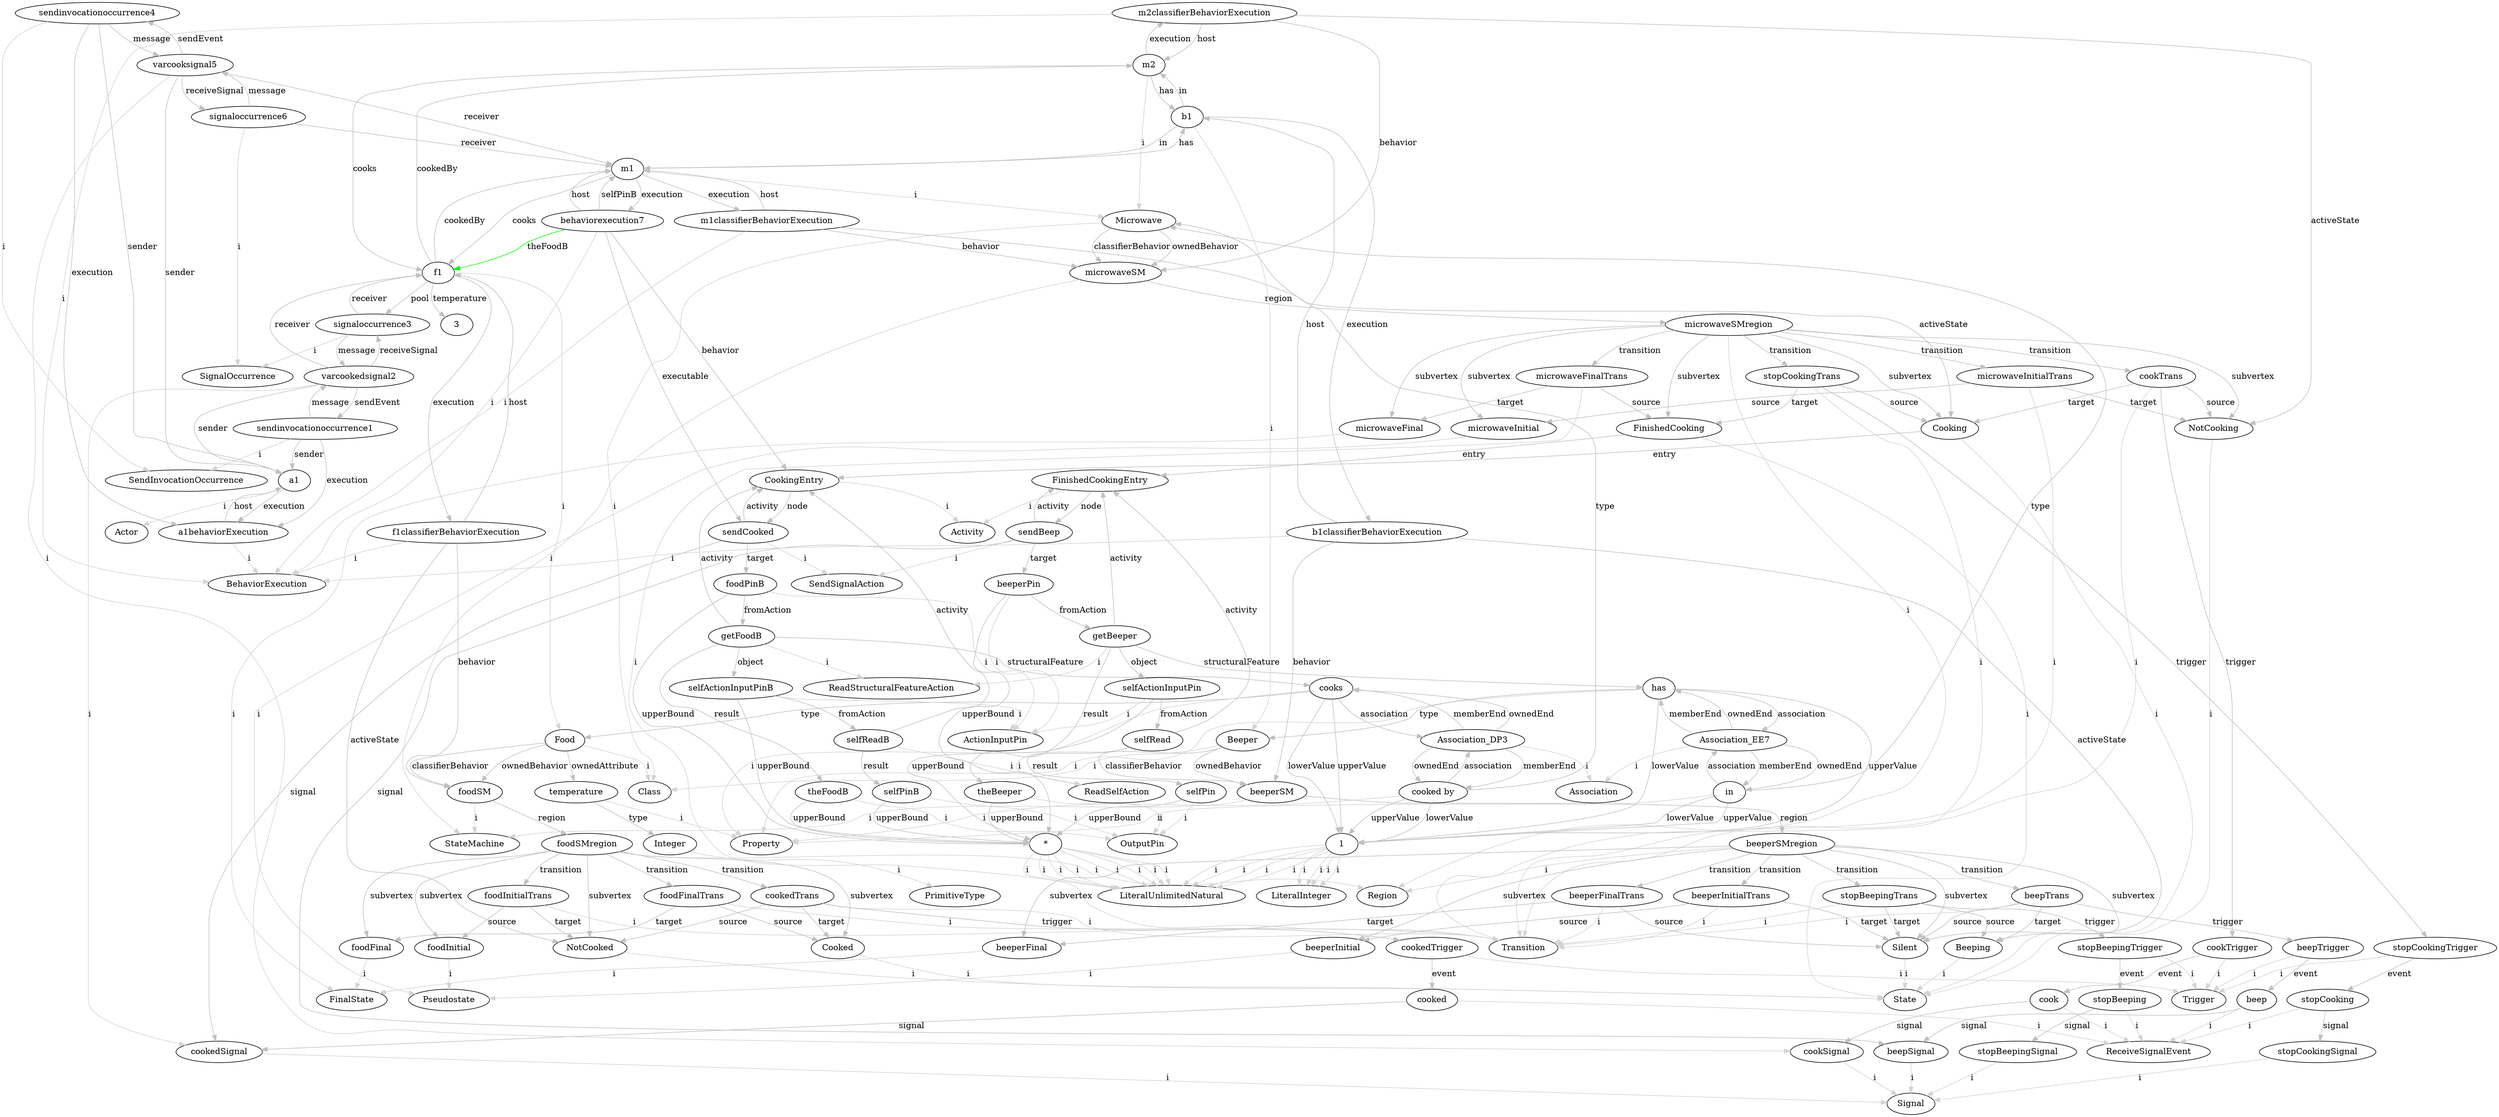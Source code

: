 digraph umlMetamodel {
	"Food" -> "Class" [label="i", color="lightgrey"]
	"Food" -> "foodSM" [label="classifierBehavior", color="grey"]
	"Food" -> "temperature" [label="ownedAttribute", color="grey"]
	"temperature" -> "Property" [label="i", color="lightgrey"]
	"temperature" -> "Integer" [label="type", color="grey"]
	"Integer" -> "PrimitiveType" [label="i", color="lightgrey"]
	"Food" -> "foodSM" [label="ownedBehavior", color="grey"]
	"foodSM" -> "StateMachine" [label="i", color="lightgrey"]
	"foodSM" -> "foodSMregion" [label="region", color="grey"]
	"foodSMregion" -> "Region" [label="i", color="lightgrey"]
	"foodSMregion" -> "foodInitial" [label="subvertex", color="grey"]
	"foodInitial" -> "Pseudostate" [label="i", color="lightgrey"]
	"foodSMregion" -> "foodFinal" [label="subvertex", color="grey"]
	"foodFinal" -> "FinalState" [label="i", color="lightgrey"]
	"foodSMregion" -> "NotCooked" [label="subvertex", color="grey"]
	"NotCooked" -> "State" [label="i", color="lightgrey"]
	"foodSMregion" -> "Cooked" [label="subvertex", color="grey"]
	"Cooked" -> "State" [label="i", color="lightgrey"]
	"foodSMregion" -> "foodInitialTrans" [label="transition", color="grey"]
	"foodInitialTrans" -> "Transition" [label="i", color="lightgrey"]
	"foodInitialTrans" -> "NotCooked" [label="target", color="grey"]
	"foodInitialTrans" -> "foodInitial" [label="source", color="grey"]
	"foodSMregion" -> "foodFinalTrans" [label="transition", color="grey"]
	"foodFinalTrans" -> "Transition" [label="i", color="lightgrey"]
	"foodFinalTrans" -> "foodFinal" [label="target", color="grey"]
	"foodFinalTrans" -> "Cooked" [label="source", color="grey"]
	"foodSMregion" -> "cookedTrans" [label="transition", color="grey"]
	"cookedTrans" -> "Transition" [label="i", color="lightgrey"]
	"cookedTrans" -> "Cooked" [label="target", color="grey"]
	"cookedTrans" -> "NotCooked" [label="source", color="grey"]
	"cookedTrans" -> "cookedTrigger" [label="trigger", color="grey"]
	"cookedTrigger" -> "Trigger" [label="i", color="lightgrey"]
	"cookedTrigger" -> "cooked" [label="event", color="grey"]
	"Microwave" -> "Class" [label="i", color="lightgrey"]
	"Microwave" -> "microwaveSM" [label="classifierBehavior", color="grey"]
	"Microwave" -> "microwaveSM" [label="ownedBehavior", color="grey"]
	"microwaveSM" -> "StateMachine" [label="i", color="lightgrey"]
	"microwaveSM" -> "microwaveSMregion" [label="region", color="grey"]
	"microwaveSMregion" -> "Region" [label="i", color="lightgrey"]
	"microwaveSMregion" -> "microwaveInitial" [label="subvertex", color="grey"]
	"microwaveInitial" -> "Pseudostate" [label="i", color="lightgrey"]
	"microwaveSMregion" -> "microwaveFinal" [label="subvertex", color="grey"]
	"microwaveFinal" -> "FinalState" [label="i", color="lightgrey"]
	"microwaveSMregion" -> "NotCooking" [label="subvertex", color="grey"]
	"NotCooking" -> "State" [label="i", color="lightgrey"]
	"microwaveSMregion" -> "Cooking" [label="subvertex", color="grey"]
	"Cooking" -> "State" [label="i", color="lightgrey"]
	"Cooking" -> "CookingEntry" [label="entry", color="grey"]
	"CookingEntry" -> "Activity" [label="i", color="lightgrey"]
	"CookingEntry" -> "sendCooked" [label="node", color="grey"]
	"sendCooked" -> "CookingEntry" [label="activity", color="grey"]
	"sendCooked" -> "SendSignalAction" [label="i", color="lightgrey"]
	"sendCooked" -> "cookedSignal" [label="signal", color="grey"]
	"sendCooked" -> "foodPinB" [label="target", color="grey"]
	"foodPinB" -> "ActionInputPin" [label="i", color="lightgrey"]
	"foodPinB" -> "*" [label="upperBound", color="grey"]
	"*" -> "LiteralUnlimitedNatural" [label="i", color="lightgrey"]
	"foodPinB" -> "getFoodB" [label="fromAction", color="grey"]
	"getFoodB" -> "CookingEntry" [label="activity", color="grey"]
	"getFoodB" -> "ReadStructuralFeatureAction" [label="i", color="lightgrey"]
	"getFoodB" -> "cooks" [label="structuralFeature", color="grey"]
	"getFoodB" -> "selfActionInputPinB" [label="object", color="grey"]
	"selfActionInputPinB" -> "ActionInputPin" [label="i", color="lightgrey"]
	"selfActionInputPinB" -> "*" [label="upperBound", color="grey"]
	"*" -> "LiteralUnlimitedNatural" [label="i", color="lightgrey"]
	"selfActionInputPinB" -> "selfReadB" [label="fromAction", color="grey"]
	"selfReadB" -> "CookingEntry" [label="activity", color="grey"]
	"selfReadB" -> "ReadSelfAction" [label="i", color="lightgrey"]
	"selfReadB" -> "selfPinB" [label="result", color="grey"]
	"selfPinB" -> "OutputPin" [label="i", color="lightgrey"]
	"selfPinB" -> "*" [label="upperBound", color="grey"]
	"*" -> "LiteralUnlimitedNatural" [label="i", color="lightgrey"]
	"getFoodB" -> "theFoodB" [label="result", color="grey"]
	"theFoodB" -> "OutputPin" [label="i", color="lightgrey"]
	"theFoodB" -> "*" [label="upperBound", color="grey"]
	"*" -> "LiteralUnlimitedNatural" [label="i", color="lightgrey"]
	"microwaveSMregion" -> "FinishedCooking" [label="subvertex", color="grey"]
	"FinishedCooking" -> "State" [label="i", color="lightgrey"]
	"FinishedCooking" -> "FinishedCookingEntry" [label="entry", color="grey"]
	"FinishedCookingEntry" -> "Activity" [label="i", color="lightgrey"]
	"FinishedCookingEntry" -> "sendBeep" [label="node", color="grey"]
	"sendBeep" -> "FinishedCookingEntry" [label="activity", color="grey"]
	"sendBeep" -> "SendSignalAction" [label="i", color="lightgrey"]
	"sendBeep" -> "beepSignal" [label="signal", color="grey"]
	"sendBeep" -> "beeperPin" [label="target", color="grey"]
	"beeperPin" -> "ActionInputPin" [label="i", color="lightgrey"]
	"beeperPin" -> "*" [label="upperBound", color="grey"]
	"*" -> "LiteralUnlimitedNatural" [label="i", color="lightgrey"]
	"beeperPin" -> "getBeeper" [label="fromAction", color="grey"]
	"getBeeper" -> "FinishedCookingEntry" [label="activity", color="grey"]
	"getBeeper" -> "ReadStructuralFeatureAction" [label="i", color="lightgrey"]
	"getBeeper" -> "has" [label="structuralFeature", color="grey"]
	"getBeeper" -> "selfActionInputPin" [label="object", color="grey"]
	"selfActionInputPin" -> "ActionInputPin" [label="i", color="lightgrey"]
	"selfActionInputPin" -> "*" [label="upperBound", color="grey"]
	"*" -> "LiteralUnlimitedNatural" [label="i", color="lightgrey"]
	"selfActionInputPin" -> "selfRead" [label="fromAction", color="grey"]
	"selfRead" -> "FinishedCookingEntry" [label="activity", color="grey"]
	"selfRead" -> "ReadSelfAction" [label="i", color="lightgrey"]
	"selfRead" -> "selfPin" [label="result", color="grey"]
	"selfPin" -> "OutputPin" [label="i", color="lightgrey"]
	"selfPin" -> "*" [label="upperBound", color="grey"]
	"*" -> "LiteralUnlimitedNatural" [label="i", color="lightgrey"]
	"getBeeper" -> "theBeeper" [label="result", color="grey"]
	"theBeeper" -> "OutputPin" [label="i", color="lightgrey"]
	"theBeeper" -> "*" [label="upperBound", color="grey"]
	"*" -> "LiteralUnlimitedNatural" [label="i", color="lightgrey"]
	"microwaveSMregion" -> "microwaveInitialTrans" [label="transition", color="grey"]
	"microwaveInitialTrans" -> "Transition" [label="i", color="lightgrey"]
	"microwaveInitialTrans" -> "NotCooking" [label="target", color="grey"]
	"microwaveInitialTrans" -> "microwaveInitial" [label="source", color="grey"]
	"microwaveSMregion" -> "microwaveFinalTrans" [label="transition", color="grey"]
	"microwaveFinalTrans" -> "Transition" [label="i", color="lightgrey"]
	"microwaveFinalTrans" -> "microwaveFinal" [label="target", color="grey"]
	"microwaveFinalTrans" -> "FinishedCooking" [label="source", color="grey"]
	"microwaveSMregion" -> "cookTrans" [label="transition", color="grey"]
	"cookTrans" -> "Transition" [label="i", color="lightgrey"]
	"cookTrans" -> "Cooking" [label="target", color="grey"]
	"cookTrans" -> "NotCooking" [label="source", color="grey"]
	"cookTrans" -> "cookTrigger" [label="trigger", color="grey"]
	"cookTrigger" -> "Trigger" [label="i", color="lightgrey"]
	"cookTrigger" -> "cook" [label="event", color="grey"]
	"microwaveSMregion" -> "stopCookingTrans" [label="transition", color="grey"]
	"stopCookingTrans" -> "Transition" [label="i", color="lightgrey"]
	"stopCookingTrans" -> "FinishedCooking" [label="target", color="grey"]
	"stopCookingTrans" -> "Cooking" [label="source", color="grey"]
	"stopCookingTrans" -> "stopCookingTrigger" [label="trigger", color="grey"]
	"stopCookingTrigger" -> "Trigger" [label="i", color="lightgrey"]
	"stopCookingTrigger" -> "stopCooking" [label="event", color="grey"]
	"Beeper" -> "Class" [label="i", color="lightgrey"]
	"Beeper" -> "beeperSM" [label="classifierBehavior", color="grey"]
	"Beeper" -> "beeperSM" [label="ownedBehavior", color="grey"]
	"beeperSM" -> "StateMachine" [label="i", color="lightgrey"]
	"beeperSM" -> "beeperSMregion" [label="region", color="grey"]
	"beeperSMregion" -> "Region" [label="i", color="lightgrey"]
	"beeperSMregion" -> "beeperInitial" [label="subvertex", color="grey"]
	"beeperInitial" -> "Pseudostate" [label="i", color="lightgrey"]
	"beeperSMregion" -> "beeperFinal" [label="subvertex", color="grey"]
	"beeperFinal" -> "FinalState" [label="i", color="lightgrey"]
	"beeperSMregion" -> "Silent" [label="subvertex", color="grey"]
	"Silent" -> "State" [label="i", color="lightgrey"]
	"beeperSMregion" -> "Beeping" [label="subvertex", color="grey"]
	"Beeping" -> "State" [label="i", color="lightgrey"]
	"beeperSMregion" -> "beeperInitialTrans" [label="transition", color="grey"]
	"beeperInitialTrans" -> "Transition" [label="i", color="lightgrey"]
	"beeperInitialTrans" -> "Silent" [label="target", color="grey"]
	"beeperInitialTrans" -> "beeperInitial" [label="source", color="grey"]
	"beeperSMregion" -> "beeperFinalTrans" [label="transition", color="grey"]
	"beeperFinalTrans" -> "Transition" [label="i", color="lightgrey"]
	"beeperFinalTrans" -> "beeperFinal" [label="target", color="grey"]
	"beeperFinalTrans" -> "Silent" [label="source", color="grey"]
	"beeperSMregion" -> "beepTrans" [label="transition", color="grey"]
	"beepTrans" -> "Transition" [label="i", color="lightgrey"]
	"beepTrans" -> "Beeping" [label="target", color="grey"]
	"beepTrans" -> "Silent" [label="source", color="grey"]
	"beepTrans" -> "beepTrigger" [label="trigger", color="grey"]
	"beepTrigger" -> "Trigger" [label="i", color="lightgrey"]
	"beepTrigger" -> "beep" [label="event", color="grey"]
	"beeperSMregion" -> "stopBeepingTrans" [label="transition", color="grey"]
	"stopBeepingTrans" -> "Transition" [label="i", color="lightgrey"]
	"stopBeepingTrans" -> "Silent" [label="target", color="grey"]
	"stopBeepingTrans" -> "Beeping" [label="source", color="grey"]
	"stopBeepingTrans" -> "stopBeepingTrigger" [label="trigger", color="grey"]
	"stopBeepingTrigger" -> "Trigger" [label="i", color="lightgrey"]
	"stopBeepingTrigger" -> "stopBeeping" [label="event", color="grey"]
	"cooked" -> "ReceiveSignalEvent" [label="i", color="lightgrey"]
	"cooked" -> "cookedSignal" [label="signal", color="grey"]
	"cookedSignal" -> "Signal" [label="i", color="lightgrey"]
	"stopCooking" -> "ReceiveSignalEvent" [label="i", color="lightgrey"]
	"stopCooking" -> "stopCookingSignal" [label="signal", color="grey"]
	"stopCookingSignal" -> "Signal" [label="i", color="lightgrey"]
	"cook" -> "ReceiveSignalEvent" [label="i", color="lightgrey"]
	"cook" -> "cookSignal" [label="signal", color="grey"]
	"cookSignal" -> "Signal" [label="i", color="lightgrey"]
	"stopBeeping" -> "ReceiveSignalEvent" [label="i", color="lightgrey"]
	"stopBeeping" -> "stopBeepingSignal" [label="signal", color="grey"]
	"stopBeepingSignal" -> "Signal" [label="i", color="lightgrey"]
	"beep" -> "ReceiveSignalEvent" [label="i", color="lightgrey"]
	"beep" -> "beepSignal" [label="signal", color="grey"]
	"beepSignal" -> "Signal" [label="i", color="lightgrey"]
	"Association_DP3" -> "Association" [label="i", color="lightgrey"]
	"Association_DP3" -> "cooks" [label="memberEnd", color="grey"]
	"Association_DP3" -> "cooked by" [label="memberEnd", color="grey"]
	"Association_DP3" -> "cooks" [label="ownedEnd", color="grey"]
	"cooks" -> "Property" [label="i", color="lightgrey"]
	"cooks" -> "Food" [label="type", color="grey"]
	"cooks" -> "Association_DP3" [label="association", color="grey"]
	"cooks" -> "1" [label="upperValue", color="grey"]
	"1" -> "LiteralUnlimitedNatural" [label="i", color="lightgrey"]
	"cooks" -> "1" [label="lowerValue", color="grey"]
	"1" -> "LiteralInteger" [label="i", color="lightgrey"]
	"Association_DP3" -> "cooked by" [label="ownedEnd", color="grey"]
	"cooked by" -> "Property" [label="i", color="lightgrey"]
	"cooked by" -> "Microwave" [label="type", color="grey"]
	"cooked by" -> "Association_DP3" [label="association", color="grey"]
	"cooked by" -> "1" [label="upperValue", color="grey"]
	"1" -> "LiteralUnlimitedNatural" [label="i", color="lightgrey"]
	"cooked by" -> "1" [label="lowerValue", color="grey"]
	"1" -> "LiteralInteger" [label="i", color="lightgrey"]
	"Association_EE7" -> "Association" [label="i", color="lightgrey"]
	"Association_EE7" -> "has" [label="memberEnd", color="grey"]
	"Association_EE7" -> "in" [label="memberEnd", color="grey"]
	"Association_EE7" -> "has" [label="ownedEnd", color="grey"]
	"has" -> "Property" [label="i", color="lightgrey"]
	"has" -> "Beeper" [label="type", color="grey"]
	"has" -> "Association_EE7" [label="association", color="grey"]
	"has" -> "1" [label="upperValue", color="grey"]
	"1" -> "LiteralUnlimitedNatural" [label="i", color="lightgrey"]
	"has" -> "1" [label="lowerValue", color="grey"]
	"1" -> "LiteralInteger" [label="i", color="lightgrey"]
	"Association_EE7" -> "in" [label="ownedEnd", color="grey"]
	"in" -> "Property" [label="i", color="lightgrey"]
	"in" -> "Microwave" [label="type", color="grey"]
	"in" -> "Association_EE7" [label="association", color="grey"]
	"in" -> "1" [label="upperValue", color="grey"]
	"1" -> "LiteralUnlimitedNatural" [label="i", color="lightgrey"]
	"in" -> "1" [label="lowerValue", color="grey"]
	"1" -> "LiteralInteger" [label="i", color="lightgrey"]
	"m1" -> "Microwave" [label="i", color="lightgrey"]
	"m1" -> "m1classifierBehaviorExecution" [label="execution", color="grey"]
	"m1classifierBehaviorExecution" -> "m1" [label="host", color="grey"]
	"m1classifierBehaviorExecution" -> "microwaveSM" [label="behavior", color="grey"]
	"m2" -> "Microwave" [label="i", color="lightgrey"]
	"m2classifierBehaviorExecution" -> "BehaviorExecution" [label="i", color="lightgrey"]
	"m2" -> "m2classifierBehaviorExecution" [label="execution", color="grey"]
	"m2classifierBehaviorExecution" -> "m2" [label="host", color="grey"]
	"m2classifierBehaviorExecution" -> "microwaveSM" [label="behavior", color="grey"]
	"m2classifierBehaviorExecution" -> "NotCooking" [label="activeState", color="grey"]
	"f1" -> "Food" [label="i", color="lightgrey"]
	"f1classifierBehaviorExecution" -> "BehaviorExecution" [label="i", color="lightgrey"]
	"f1" -> "f1classifierBehaviorExecution" [label="execution", color="grey"]
	"f1classifierBehaviorExecution" -> "f1" [label="host", color="grey"]
	"f1classifierBehaviorExecution" -> "foodSM" [label="behavior", color="grey"]
	"f1classifierBehaviorExecution" -> "NotCooked" [label="activeState", color="grey"]
	"f1" -> "3" [label="temperature", color="grey"]
	"b1" -> "Beeper" [label="i", color="lightgrey"]
	"b1classifierBehaviorExecution" -> "BehaviorExecution" [label="i", color="lightgrey"]
	"b1" -> "b1classifierBehaviorExecution" [label="execution", color="grey"]
	"b1classifierBehaviorExecution" -> "b1" [label="host", color="grey"]
	"b1classifierBehaviorExecution" -> "beeperSM" [label="behavior", color="grey"]
	"b1classifierBehaviorExecution" -> "Silent" [label="activeState", color="grey"]
	"m1" -> "f1" [label="cooks", color="grey"]
	"f1" -> "m1" [label="cookedBy", color="grey"]
	"m1" -> "b1" [label="has", color="grey"]
	"b1" -> "m1" [label="in", color="grey"]
	"m2" -> "f1" [label="cooks", color="grey"]
	"f1" -> "m2" [label="cookedBy", color="grey"]
	"m2" -> "b1" [label="has", color="grey"]
	"b1" -> "m2" [label="in", color="grey"]
	"a1" -> "Actor" [label="i", color="lightgrey"]
	"a1behaviorExecution" -> "BehaviorExecution" [label="i", color="lightgrey"]
	"a1" -> "a1behaviorExecution" [label="execution", color="grey"]
	"a1behaviorExecution" -> "a1" [label="host", color="grey"]
	"sendinvocationoccurrence1" -> "SendInvocationOccurrence" [label="i", color="lightgrey"]
	"sendinvocationoccurrence1" -> "varcookedsignal2" [label="message", color="grey"]
	"varcookedsignal2" -> "sendinvocationoccurrence1" [label="sendEvent", color="grey"]
	"varcookedsignal2" -> "signaloccurrence3" [label="receiveSignal", color="grey"]
	"signaloccurrence3" -> "varcookedsignal2" [label="message", color="grey"]
	"signaloccurrence3" -> "SignalOccurrence" [label="i", color="lightgrey"]
	"varcookedsignal2" -> "cookedSignal" [label="i", color="lightgrey"]
	"signaloccurrence3" -> "f1" [label="receiver", color="grey"]
	"f1" -> "signaloccurrence3" [label="pool", color="grey"]
	"varcookedsignal2" -> "a1" [label="sender", color="grey"]
	"sendinvocationoccurrence1" -> "a1" [label="sender", color="grey"]
	"varcookedsignal2" -> "f1" [label="receiver", color="grey"]
	"sendinvocationoccurrence1" -> "a1behaviorExecution" [label="execution", color="grey"]
	"sendinvocationoccurrence4" -> "SendInvocationOccurrence" [label="i", color="lightgrey"]
	"sendinvocationoccurrence4" -> "varcooksignal5" [label="message", color="grey"]
	"varcooksignal5" -> "sendinvocationoccurrence4" [label="sendEvent", color="grey"]
	"varcooksignal5" -> "signaloccurrence6" [label="receiveSignal", color="grey"]
	"signaloccurrence6" -> "varcooksignal5" [label="message", color="grey"]
	"signaloccurrence6" -> "SignalOccurrence" [label="i", color="lightgrey"]
	"varcooksignal5" -> "cookSignal" [label="i", color="lightgrey"]
	"signaloccurrence6" -> "m1" [label="receiver", color="grey"]
	"varcooksignal5" -> "a1" [label="sender", color="grey"]
	"sendinvocationoccurrence4" -> "a1" [label="sender", color="grey"]
	"varcooksignal5" -> "m1" [label="receiver", color="grey"]
	"sendinvocationoccurrence4" -> "a1behaviorExecution" [label="execution", color="grey"]
	"m1classifierBehaviorExecution" -> "Cooking" [label="activeState", color="grey"]
	"behaviorexecution7" -> "CookingEntry" [label="behavior", color="grey"]
	"behaviorexecution7" -> "BehaviorExecution" [label="i", color="lightgrey"]
	"behaviorexecution7" -> "m1" [label="host", color="grey"]
	"m1" -> "behaviorexecution7" [label="execution", color="grey"]
	"behaviorexecution7" -> "sendCooked" [label="executable", color="grey"]
	"m1classifierBehaviorExecution" -> "BehaviorExecution" [label="i", color="lightgrey"]
	"behaviorexecution7" -> "m1" [label="selfPinB", color="grey"]
	"behaviorexecution7" -> "f1" [label="theFoodB", color="green"]
}
